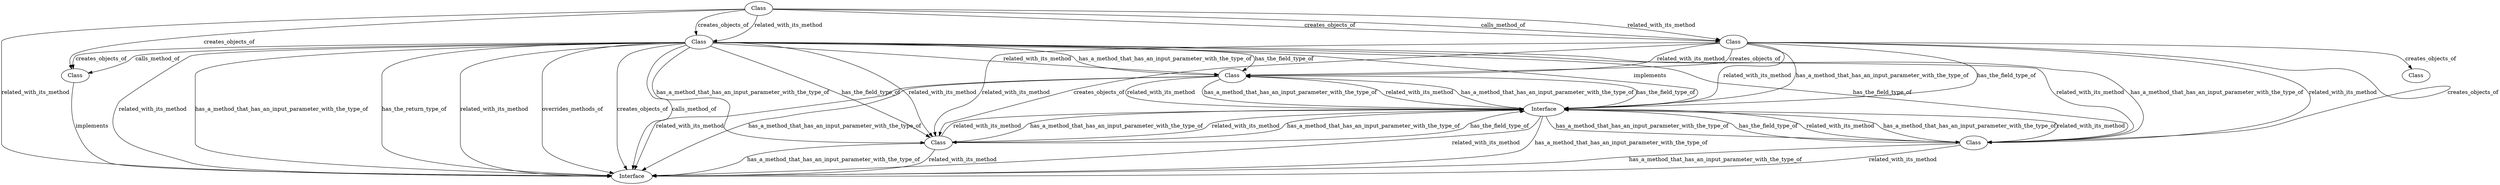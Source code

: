 // Subdue 5.2.2 graph in dot format

digraph SubdueGraph {
  1 [label="Class",color=black,fontcolor=black];
  2 [label="Class",color=black,fontcolor=black];
  3 [label="Interface",color=black,fontcolor=black];
  4 [label="Class",color=black,fontcolor=black];
  5 [label="Class",color=black,fontcolor=black];
  6 [label="Class",color=black,fontcolor=black];
  7 [label="Class",color=black,fontcolor=black];
  8 [label="Class",color=black,fontcolor=black];
  9 [label="Class",color=black,fontcolor=black];
  10 [label="Interface",color=black,fontcolor=black];
  5 -> 3 [label="implements",color=black,fontcolor=black];
  6 -> 10 [label="implements",color=black,fontcolor=black];
  1 -> 10 [label="has_the_field_type_of",color=black,fontcolor=black];
  1 -> 10 [label="related_with_its_method",color=black,fontcolor=black];
  1 -> 10 [label="has_a_method_that_has_an_input_parameter_with_the_type_of",color=black,fontcolor=black];
  1 -> 7 [label="related_with_its_method",color=black,fontcolor=black];
  1 -> 7 [label="creates_objects_of",color=black,fontcolor=black];
  1 -> 8 [label="related_with_its_method",color=black,fontcolor=black];
  1 -> 8 [label="creates_objects_of",color=black,fontcolor=black];
  1 -> 9 [label="related_with_its_method",color=black,fontcolor=black];
  1 -> 9 [label="creates_objects_of",color=black,fontcolor=black];
  1 -> 2 [label="creates_objects_of",color=black,fontcolor=black];
  4 -> 3 [label="related_with_its_method",color=black,fontcolor=black];
  4 -> 5 [label="creates_objects_of",color=black,fontcolor=black];
  4 -> 6 [label="related_with_its_method",color=black,fontcolor=black];
  4 -> 6 [label="creates_objects_of",color=black,fontcolor=black];
  4 -> 1 [label="related_with_its_method",color=black,fontcolor=black];
  4 -> 1 [label="creates_objects_of",color=black,fontcolor=black];
  4 -> 1 [label="calls_method_of",color=black,fontcolor=black];
  6 -> 8 [label="has_the_field_type_of",color=black,fontcolor=black];
  6 -> 9 [label="has_the_field_type_of",color=black,fontcolor=black];
  6 -> 7 [label="has_the_field_type_of",color=black,fontcolor=black];
  6 -> 8 [label="related_with_its_method",color=black,fontcolor=black];
  6 -> 8 [label="has_a_method_that_has_an_input_parameter_with_the_type_of",color=black,fontcolor=black];
  6 -> 9 [label="related_with_its_method",color=black,fontcolor=black];
  6 -> 9 [label="has_a_method_that_has_an_input_parameter_with_the_type_of",color=black,fontcolor=black];
  6 -> 7 [label="related_with_its_method",color=black,fontcolor=black];
  6 -> 7 [label="has_a_method_that_has_an_input_parameter_with_the_type_of",color=black,fontcolor=black];
  6 -> 3 [label="related_with_its_method",color=black,fontcolor=black];
  6 -> 5 [label="creates_objects_of",color=black,fontcolor=black];
  6 -> 5 [label="calls_method_of",color=black,fontcolor=black];
  6 -> 3 [label="has_a_method_that_has_an_input_parameter_with_the_type_of",color=black,fontcolor=black];
  6 -> 3 [label="has_the_return_type_of",color=black,fontcolor=black];
  6 -> 3 [label="related_with_its_method",color=black,fontcolor=black];
  6 -> 3 [label="overrides_methods_of",color=black,fontcolor=black];
  6 -> 3 [label="creates_objects_of",color=black,fontcolor=black];
  6 -> 3 [label="calls_method_of",color=black,fontcolor=black];
  7 -> 10 [label="has_the_field_type_of",color=black,fontcolor=black];
  7 -> 10 [label="related_with_its_method",color=black,fontcolor=black];
  7 -> 10 [label="has_a_method_that_has_an_input_parameter_with_the_type_of",color=black,fontcolor=black];
  7 -> 3 [label="related_with_its_method",color=black,fontcolor=black];
  7 -> 3 [label="has_a_method_that_has_an_input_parameter_with_the_type_of",color=black,fontcolor=black];
  8 -> 10 [label="has_the_field_type_of",color=black,fontcolor=black];
  8 -> 10 [label="related_with_its_method",color=black,fontcolor=black];
  8 -> 10 [label="has_a_method_that_has_an_input_parameter_with_the_type_of",color=black,fontcolor=black];
  8 -> 3 [label="related_with_its_method",color=black,fontcolor=black];
  8 -> 3 [label="has_a_method_that_has_an_input_parameter_with_the_type_of",color=black,fontcolor=black];
  9 -> 10 [label="has_the_field_type_of",color=black,fontcolor=black];
  9 -> 10 [label="related_with_its_method",color=black,fontcolor=black];
  9 -> 10 [label="has_a_method_that_has_an_input_parameter_with_the_type_of",color=black,fontcolor=black];
  9 -> 3 [label="related_with_its_method",color=black,fontcolor=black];
  9 -> 3 [label="has_a_method_that_has_an_input_parameter_with_the_type_of",color=black,fontcolor=black];
  10 -> 8 [label="related_with_its_method",color=black,fontcolor=black];
  10 -> 8 [label="has_a_method_that_has_an_input_parameter_with_the_type_of",color=black,fontcolor=black];
  10 -> 9 [label="related_with_its_method",color=black,fontcolor=black];
  10 -> 9 [label="has_a_method_that_has_an_input_parameter_with_the_type_of",color=black,fontcolor=black];
  10 -> 7 [label="related_with_its_method",color=black,fontcolor=black];
  10 -> 7 [label="has_a_method_that_has_an_input_parameter_with_the_type_of",color=black,fontcolor=black];
  10 -> 3 [label="related_with_its_method",color=black,fontcolor=black];
  10 -> 3 [label="has_a_method_that_has_an_input_parameter_with_the_type_of",color=black,fontcolor=black];
}
